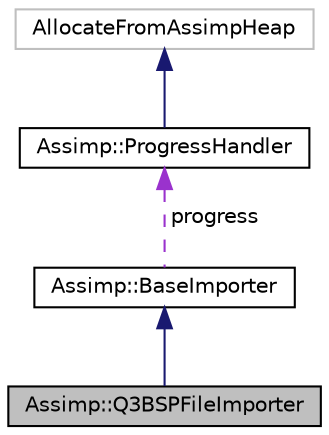 digraph "Assimp::Q3BSPFileImporter"
{
  edge [fontname="Helvetica",fontsize="10",labelfontname="Helvetica",labelfontsize="10"];
  node [fontname="Helvetica",fontsize="10",shape=record];
  Node1 [label="Assimp::Q3BSPFileImporter",height=0.2,width=0.4,color="black", fillcolor="grey75", style="filled", fontcolor="black"];
  Node2 -> Node1 [dir="back",color="midnightblue",fontsize="10",style="solid"];
  Node2 [label="Assimp::BaseImporter",height=0.2,width=0.4,color="black", fillcolor="white", style="filled",URL="$class_assimp_1_1_base_importer.html"];
  Node3 -> Node2 [dir="back",color="darkorchid3",fontsize="10",style="dashed",label=" progress" ];
  Node3 [label="Assimp::ProgressHandler",height=0.2,width=0.4,color="black", fillcolor="white", style="filled",URL="$class_assimp_1_1_progress_handler.html",tooltip="CPP-API: Abstract interface for custom progress report receivers. "];
  Node4 -> Node3 [dir="back",color="midnightblue",fontsize="10",style="solid"];
  Node4 [label="AllocateFromAssimpHeap",height=0.2,width=0.4,color="grey75", fillcolor="white", style="filled"];
}
